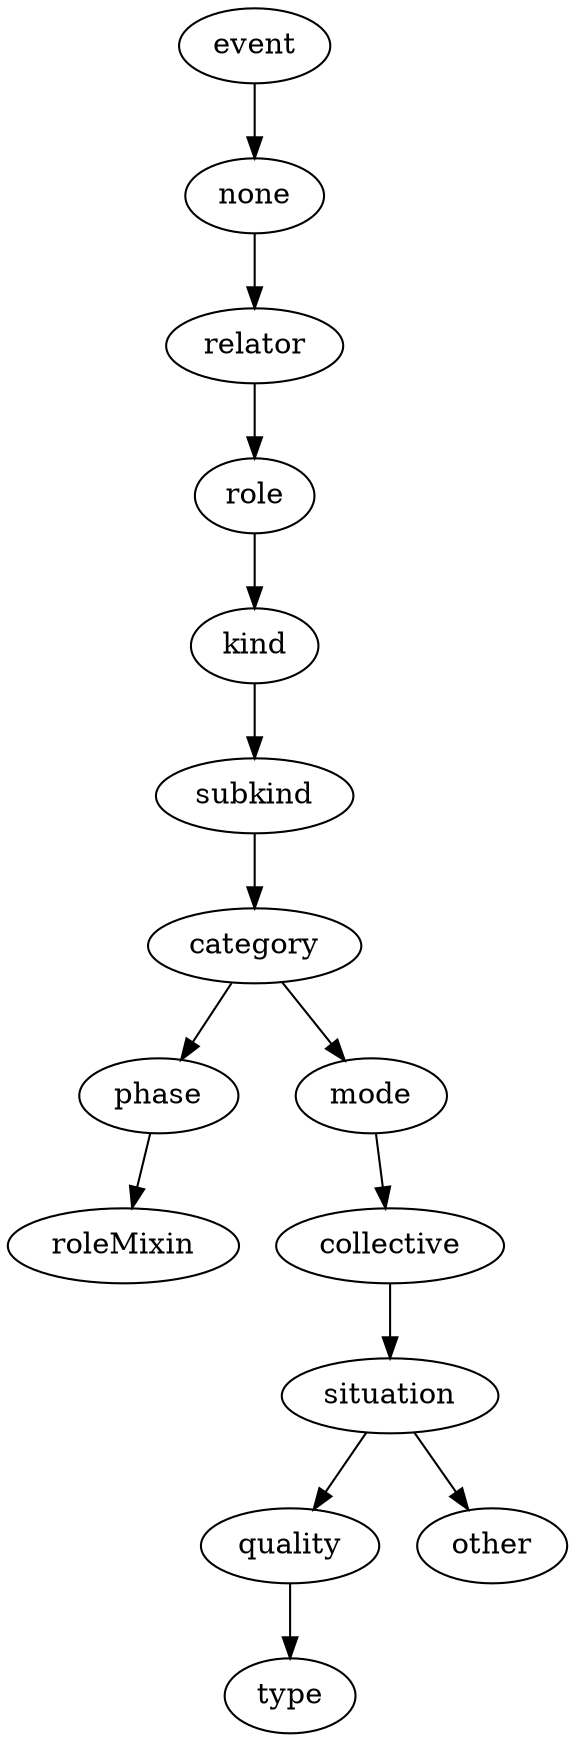 strict digraph  {
event;
none;
relator;
role;
kind;
subkind;
category;
phase;
mode;
roleMixin;
collective;
situation;
quality;
other;
type;
event -> none;
none -> relator;
relator -> role;
role -> kind;
kind -> subkind;
subkind -> category;
category -> phase;
category -> mode;
phase -> roleMixin;
mode -> collective;
collective -> situation;
situation -> quality;
situation -> other;
quality -> type;
}
